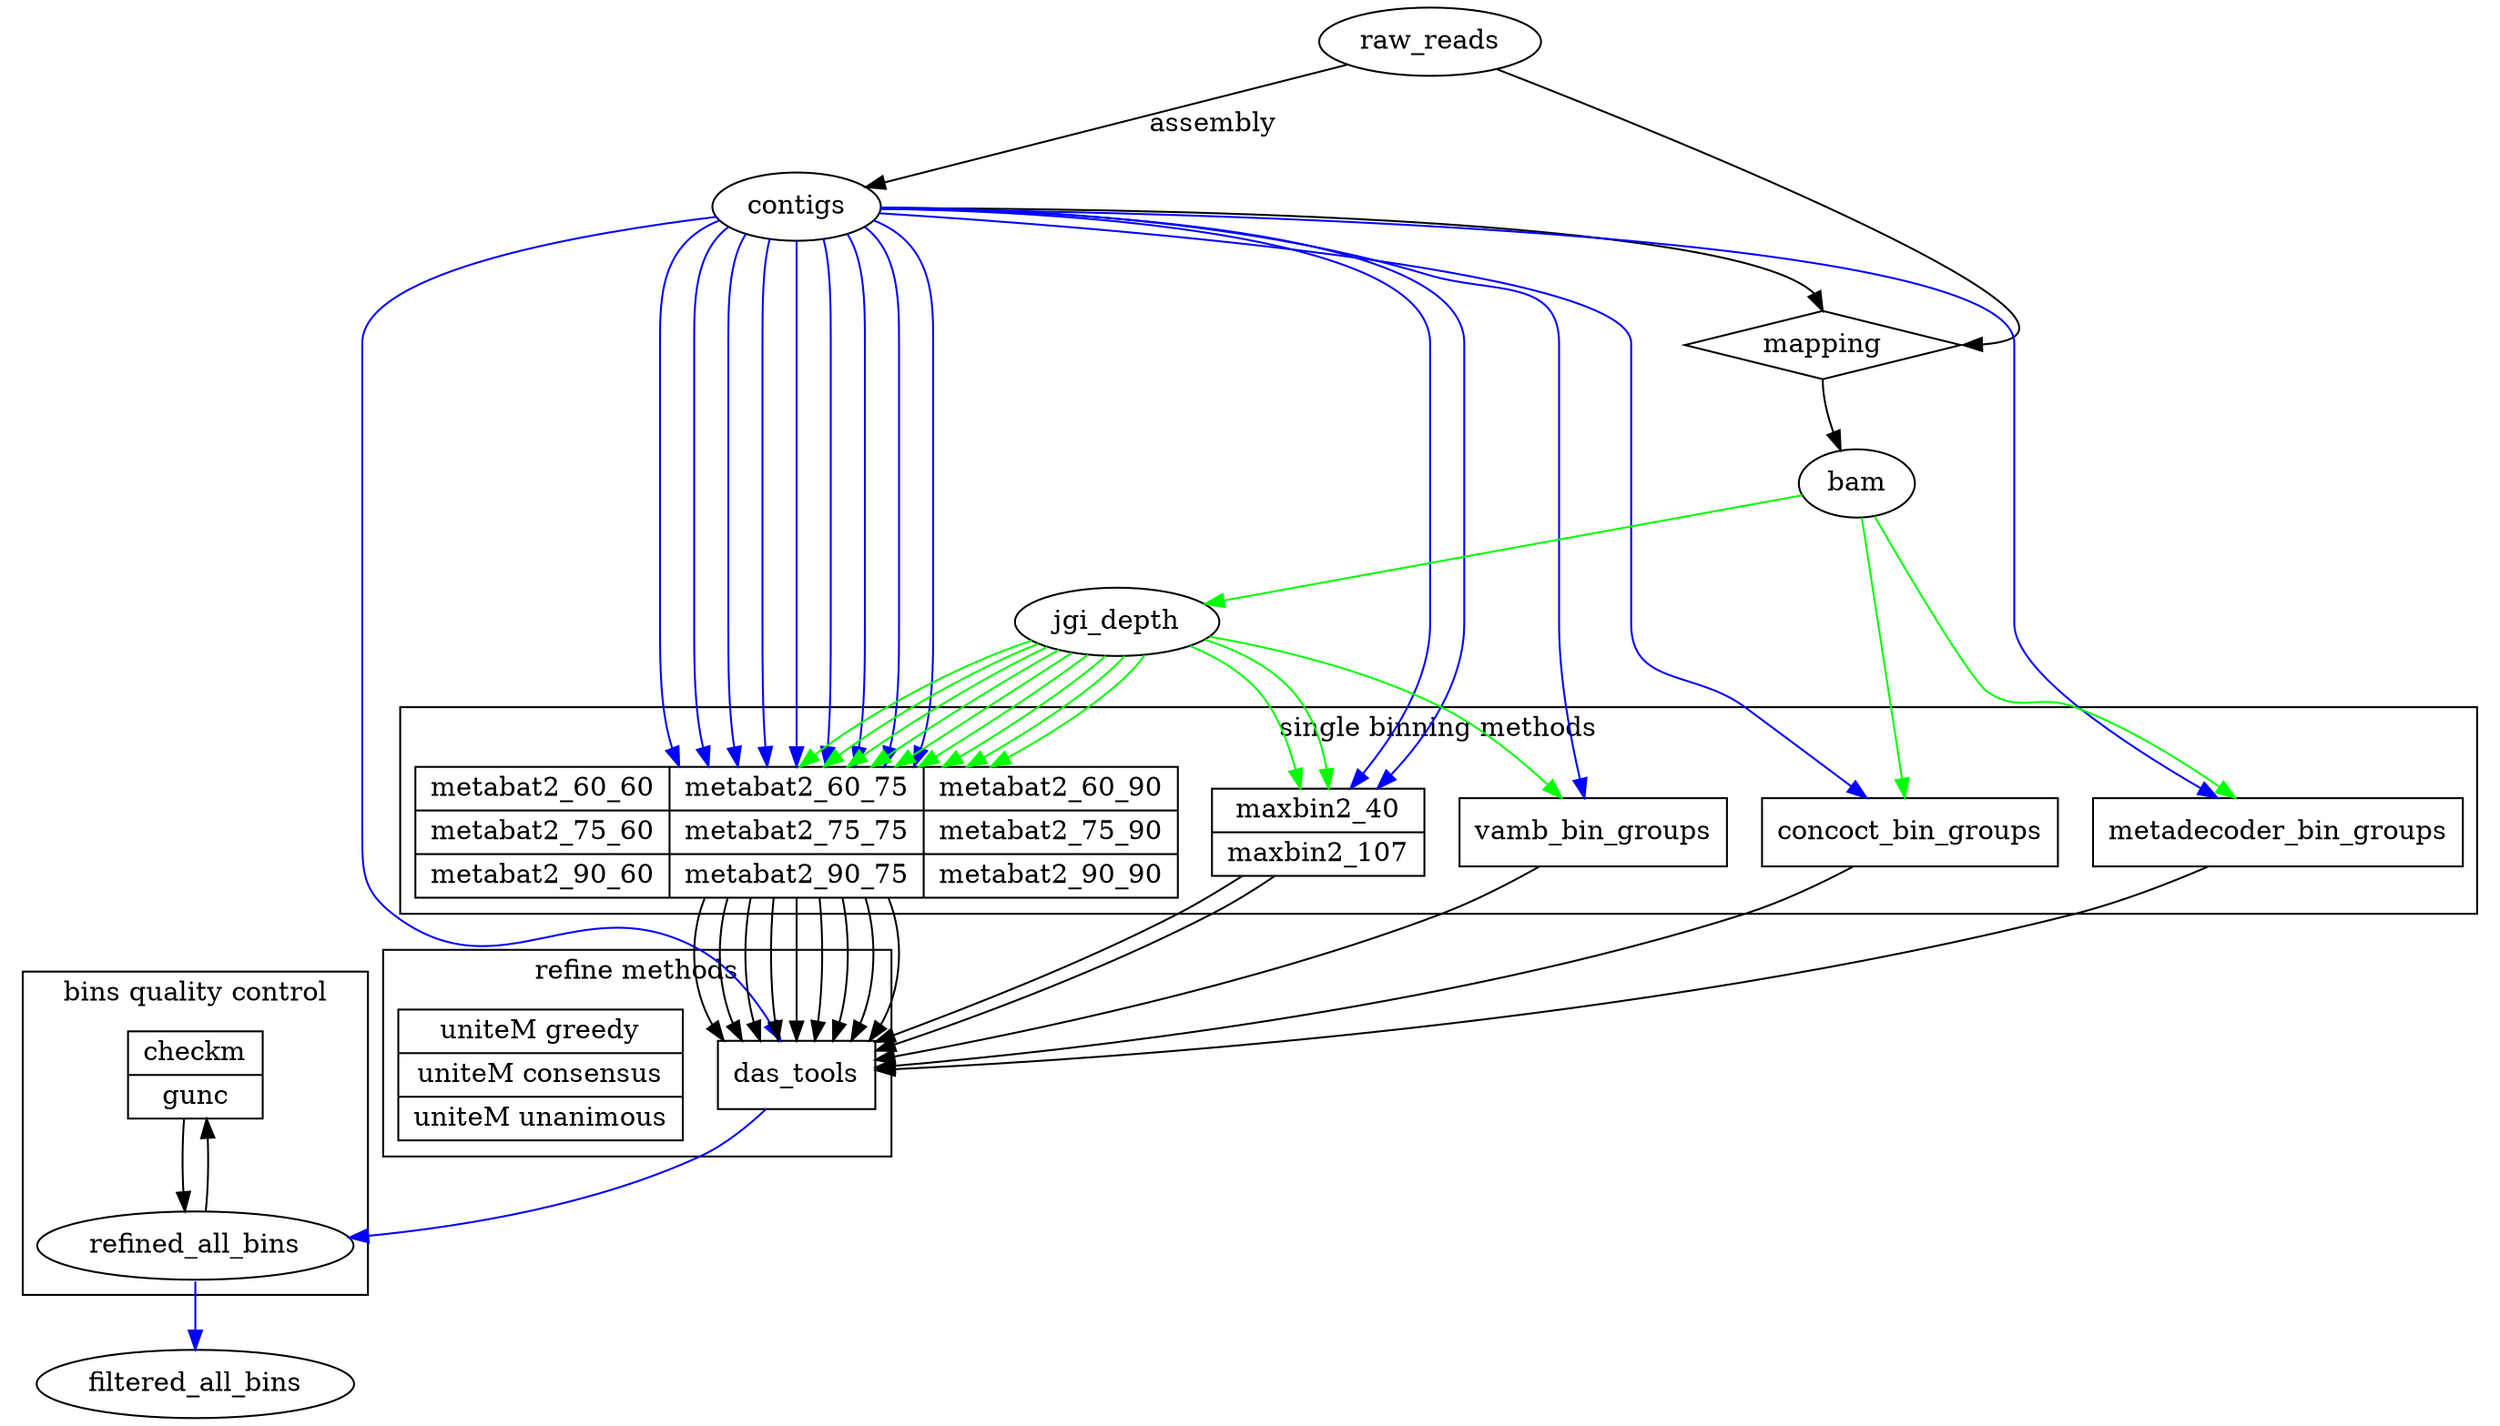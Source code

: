 digraph {
    raw_reads -> contigs [label = "assembly";];
    mapping [shape = "diamond";];
    raw_reads -> mapping [headport = "e";];
    contigs -> mapping [headport = "n";];
    mapping -> bam [tailport = "s";];
    bam -> jgi_depth [color = "green";];
    subgraph cluster_bin_groups {
        label = "single binning methods";
        metabat2_bin_groups [label = "{{metabat2_60_60|metabat2_60_75|metabat2_60_90}|{metabat2_75_60|metabat2_75_75|metabat2_75_90}|{metabat2_90_60|metabat2_90_75|metabat2_90_90}}";shape = "record";];
        maxbin2_bin_groups [label = "{maxbin2_40|maxbin2_107}";shape = "record";];
        concoct_bin_groups [shape = "record";];
        metadecoder_bin_groups [shape = "record";];
        vamb_bin_groups [shape = "record";];
    }
    contigs -> metabat2_bin_groups [color = "blue";];
    contigs -> metabat2_bin_groups [color = "blue";];
    contigs -> metabat2_bin_groups [color = "blue";];
    contigs -> metabat2_bin_groups [color = "blue";];
    contigs -> metabat2_bin_groups [color = "blue";];
    contigs -> metabat2_bin_groups [color = "blue";];
    contigs -> metabat2_bin_groups [color = "blue";];
    contigs -> metabat2_bin_groups [color = "blue";];
    contigs -> metabat2_bin_groups [color = "blue";];
    contigs -> maxbin2_bin_groups [color = "blue";];
    contigs -> maxbin2_bin_groups [color = "blue";];
    contigs -> concoct_bin_groups [color = "blue";];
    contigs -> metadecoder_bin_groups [color = "blue";];
    contigs -> vamb_bin_groups [color = "blue";];
    
    jgi_depth -> metabat2_bin_groups [color = "green";];
    jgi_depth -> metabat2_bin_groups [color = "green";];
    jgi_depth -> metabat2_bin_groups [color = "green";];
    jgi_depth -> metabat2_bin_groups [color = "green";];
    jgi_depth -> metabat2_bin_groups [color = "green";];
    jgi_depth -> metabat2_bin_groups [color = "green";];
    jgi_depth -> metabat2_bin_groups [color = "green";];
    jgi_depth -> metabat2_bin_groups [color = "green";];
    jgi_depth -> metabat2_bin_groups [color = "green";];
    jgi_depth -> maxbin2_bin_groups [color = "green";];
    jgi_depth -> maxbin2_bin_groups [color = "green";];
    jgi_depth -> vamb_bin_groups [color = "green";];
    bam -> concoct_bin_groups [color = "green";];
    bam -> metadecoder_bin_groups [color = "green";];
    
    subgraph cluster_refine {
        label = "refine methods";
        das_tools [shape = "record";];
        uniteM [label = "{uniteM greedy|uniteM consensus|uniteM unanimous}";shape = "record";];
    }
    subgraph cluster_filter {
        label = "bins quality control";
        checkm_gunc [shape = "record";label = "{checkm|gunc}";];
        refined_all_bins;
    }
    contigs -> das_tools [color = "blue";];
    
    metabat2_bin_groups -> das_tools;
    metabat2_bin_groups -> das_tools;
    metabat2_bin_groups -> das_tools;
    metabat2_bin_groups -> das_tools;
    metabat2_bin_groups -> das_tools;
    metabat2_bin_groups -> das_tools;
    metabat2_bin_groups -> das_tools;
    metabat2_bin_groups -> das_tools;
    metabat2_bin_groups -> das_tools;
    maxbin2_bin_groups -> das_tools;
    maxbin2_bin_groups -> das_tools;
    concoct_bin_groups -> das_tools;
    metadecoder_bin_groups -> das_tools;
    vamb_bin_groups -> das_tools;
    
    das_tools -> refined_all_bins [color = "blue";];
    
    refined_all_bins -> checkm_gunc -> refined_all_bins;
    
    refined_all_bins -> filtered_all_bins [tailport = "s"; color = "blue";];
}
